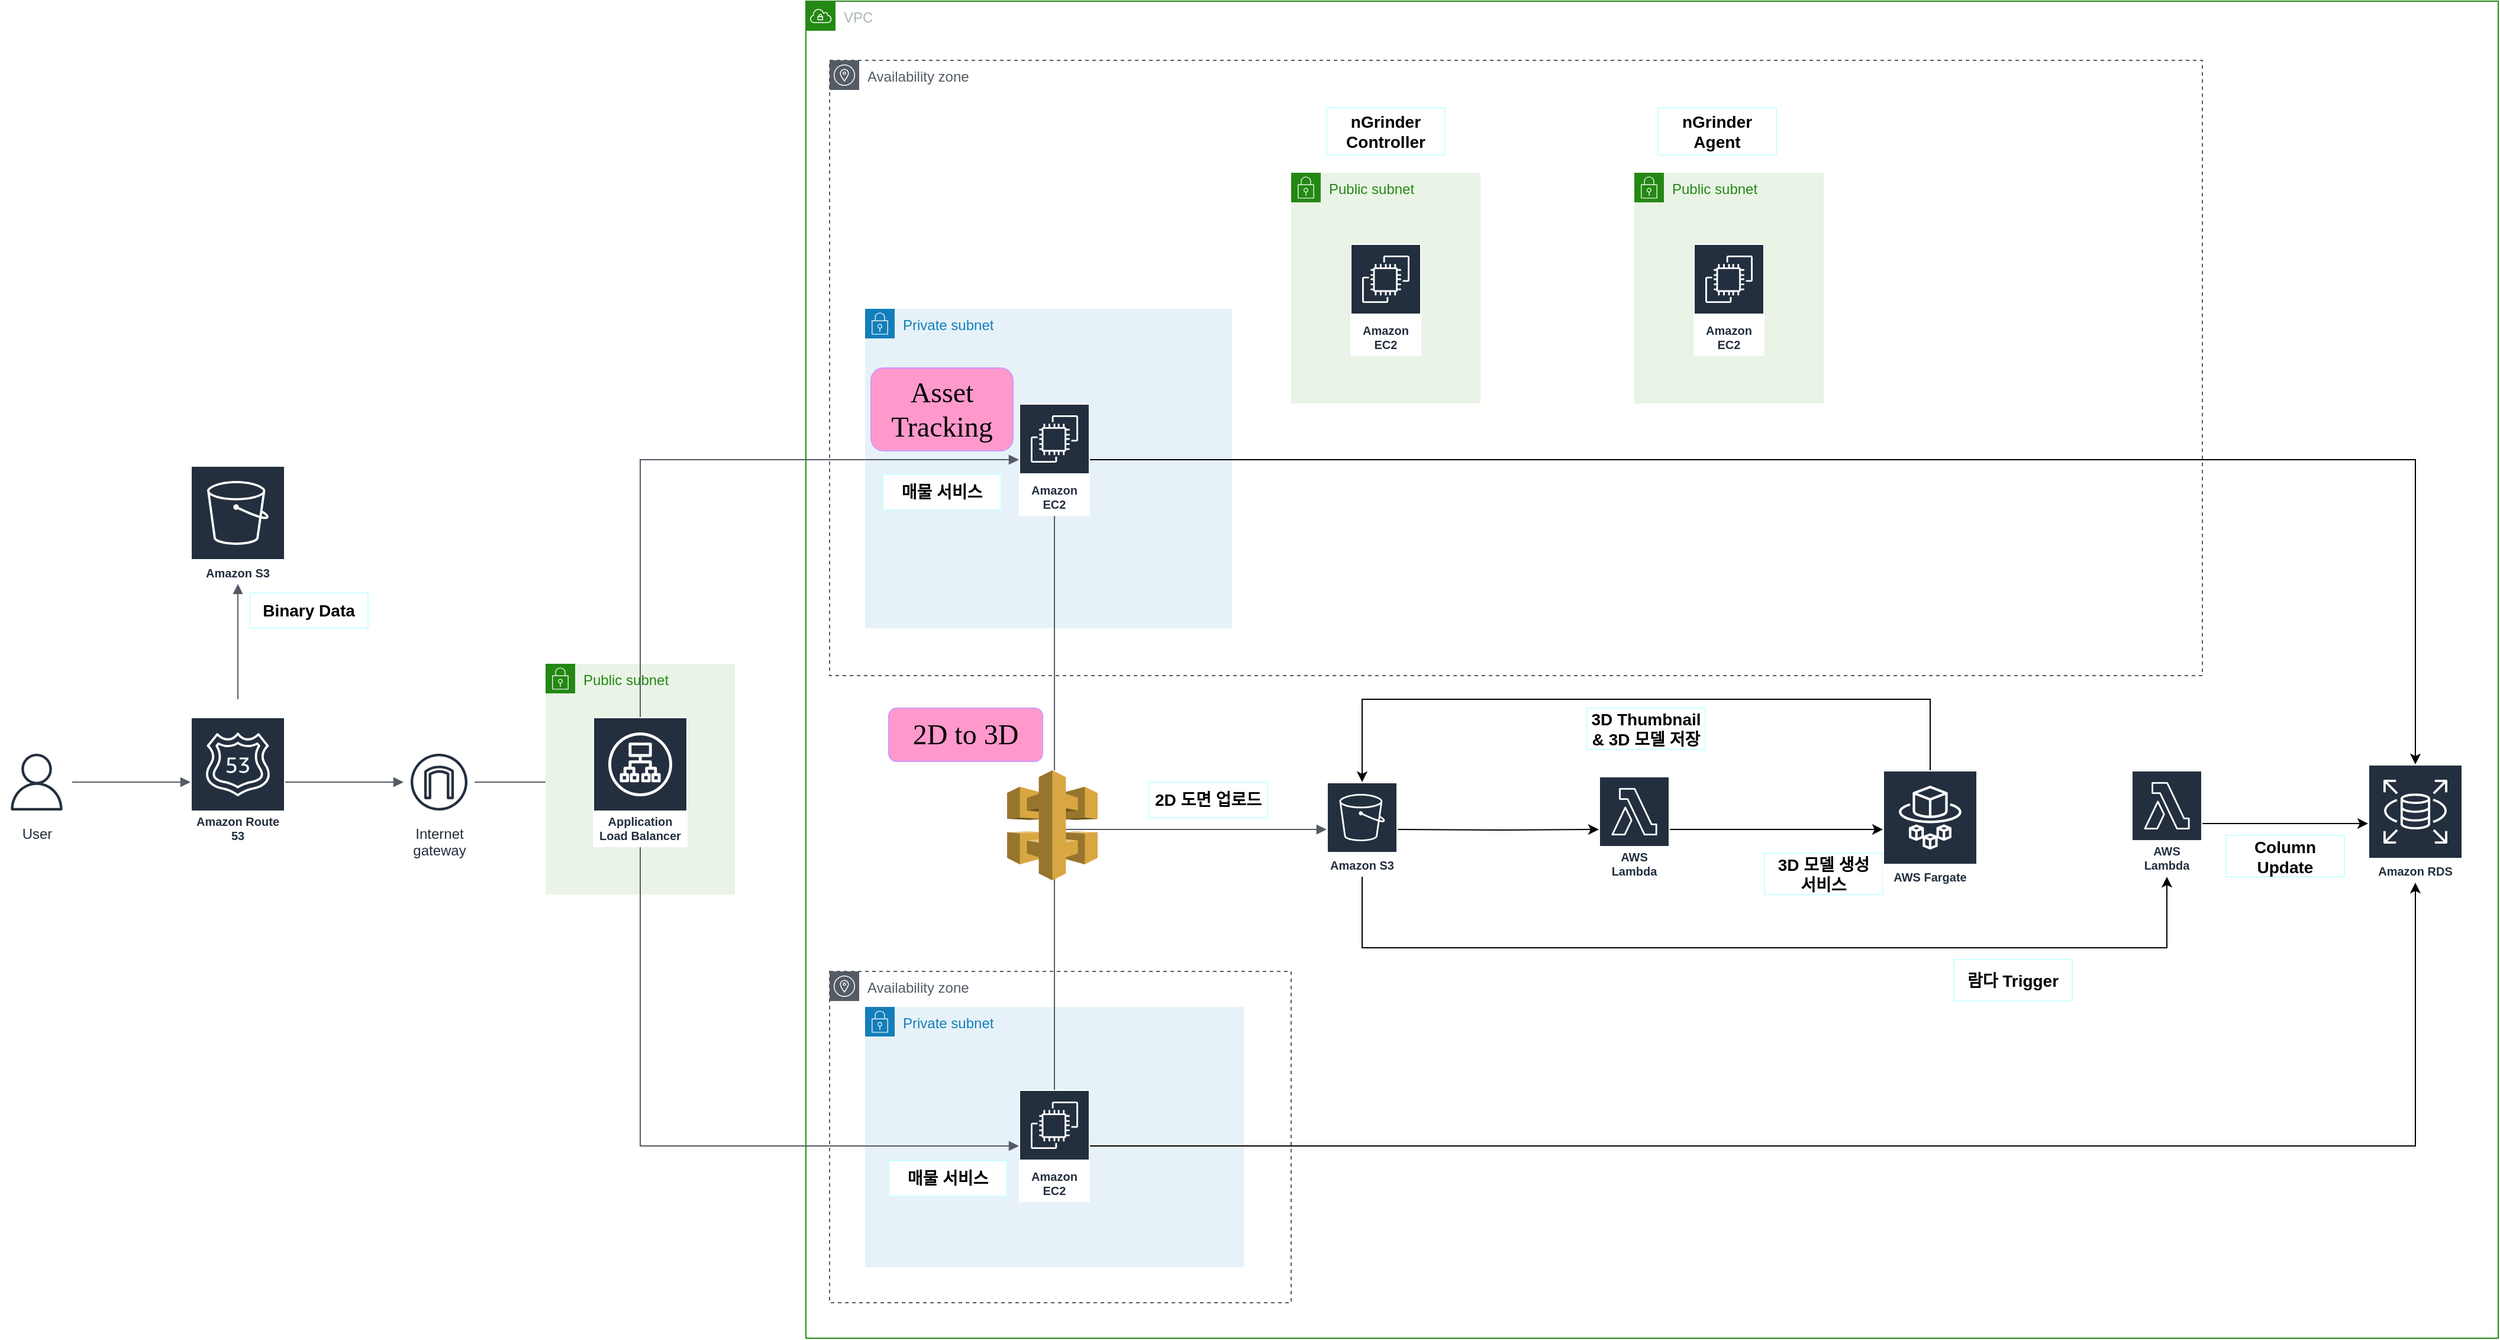 <mxfile version="20.5.3" type="github">
  <diagram id="oRE_cCWt2zf3UAjkB4wK" name="페이지-1">
    <mxGraphModel dx="1691" dy="1462" grid="1" gridSize="10" guides="1" tooltips="1" connect="1" arrows="1" fold="1" page="1" pageScale="1" pageWidth="827" pageHeight="1169" math="0" shadow="0">
      <root>
        <mxCell id="0" />
        <mxCell id="1" parent="0" />
        <mxCell id="5vfyrUOiTw-HqMpe8hi3-8" value="User" style="sketch=0;outlineConnect=0;fontColor=#232F3E;gradientColor=none;strokeColor=#232F3E;fillColor=#ffffff;dashed=0;verticalLabelPosition=bottom;verticalAlign=top;align=center;html=1;fontSize=12;fontStyle=0;aspect=fixed;shape=mxgraph.aws4.resourceIcon;resIcon=mxgraph.aws4.user;" parent="1" vertex="1">
          <mxGeometry x="30" y="860" width="60" height="60" as="geometry" />
        </mxCell>
        <mxCell id="5vfyrUOiTw-HqMpe8hi3-19" value="Amazon S3" style="sketch=0;outlineConnect=0;fontColor=#232F3E;gradientColor=none;strokeColor=#ffffff;fillColor=#232F3E;dashed=0;verticalLabelPosition=middle;verticalAlign=bottom;align=center;html=1;whiteSpace=wrap;fontSize=10;fontStyle=1;spacing=3;shape=mxgraph.aws4.productIcon;prIcon=mxgraph.aws4.s3;" parent="1" vertex="1">
          <mxGeometry x="190" y="622.5" width="80" height="100" as="geometry" />
        </mxCell>
        <mxCell id="5vfyrUOiTw-HqMpe8hi3-22" value="VPC" style="points=[[0,0],[0.25,0],[0.5,0],[0.75,0],[1,0],[1,0.25],[1,0.5],[1,0.75],[1,1],[0.75,1],[0.5,1],[0.25,1],[0,1],[0,0.75],[0,0.5],[0,0.25]];outlineConnect=0;gradientColor=none;html=1;whiteSpace=wrap;fontSize=12;fontStyle=0;container=0;pointerEvents=0;collapsible=0;recursiveResize=0;shape=mxgraph.aws4.group;grIcon=mxgraph.aws4.group_vpc;strokeColor=#248814;fillColor=none;verticalAlign=top;align=left;spacingLeft=30;fontColor=#AAB7B8;dashed=0;" parent="1" vertex="1">
          <mxGeometry x="710" y="230" width="1430" height="1130" as="geometry" />
        </mxCell>
        <mxCell id="5vfyrUOiTw-HqMpe8hi3-23" value="Amazon Route 53" style="sketch=0;outlineConnect=0;fontColor=#232F3E;gradientColor=none;strokeColor=#ffffff;fillColor=#232F3E;dashed=0;verticalLabelPosition=middle;verticalAlign=bottom;align=center;html=1;whiteSpace=wrap;fontSize=10;fontStyle=1;spacing=3;shape=mxgraph.aws4.productIcon;prIcon=mxgraph.aws4.route_53;" parent="1" vertex="1">
          <mxGeometry x="190" y="835" width="80" height="110" as="geometry" />
        </mxCell>
        <mxCell id="5vfyrUOiTw-HqMpe8hi3-24" value="Internet&#xa;gateway" style="sketch=0;outlineConnect=0;fontColor=#232F3E;gradientColor=none;strokeColor=#232F3E;fillColor=#ffffff;dashed=0;verticalLabelPosition=bottom;verticalAlign=top;align=center;html=1;fontSize=12;fontStyle=0;aspect=fixed;shape=mxgraph.aws4.resourceIcon;resIcon=mxgraph.aws4.internet_gateway;" parent="1" vertex="1">
          <mxGeometry x="370" y="860" width="60" height="60" as="geometry" />
        </mxCell>
        <mxCell id="5vfyrUOiTw-HqMpe8hi3-27" value="" style="edgeStyle=orthogonalEdgeStyle;html=1;endArrow=none;elbow=vertical;startArrow=block;startFill=1;strokeColor=#545B64;rounded=0;" parent="1" source="5vfyrUOiTw-HqMpe8hi3-23" target="5vfyrUOiTw-HqMpe8hi3-8" edge="1">
          <mxGeometry width="100" relative="1" as="geometry">
            <mxPoint x="360" y="760" as="sourcePoint" />
            <mxPoint x="520" y="610" as="targetPoint" />
          </mxGeometry>
        </mxCell>
        <mxCell id="5vfyrUOiTw-HqMpe8hi3-28" value="" style="edgeStyle=orthogonalEdgeStyle;html=1;endArrow=none;elbow=vertical;startArrow=block;startFill=1;strokeColor=#545B64;rounded=0;" parent="1" source="5vfyrUOiTw-HqMpe8hi3-24" target="5vfyrUOiTw-HqMpe8hi3-23" edge="1">
          <mxGeometry width="100" relative="1" as="geometry">
            <mxPoint x="360" y="550" as="sourcePoint" />
            <mxPoint x="370" y="860" as="targetPoint" />
          </mxGeometry>
        </mxCell>
        <mxCell id="5vfyrUOiTw-HqMpe8hi3-29" value="" style="edgeStyle=orthogonalEdgeStyle;html=1;endArrow=none;elbow=vertical;startArrow=block;startFill=1;strokeColor=#545B64;rounded=0;" parent="1" source="5vfyrUOiTw-HqMpe8hi3-26" target="5vfyrUOiTw-HqMpe8hi3-24" edge="1">
          <mxGeometry width="100" relative="1" as="geometry">
            <mxPoint x="370" y="490" as="sourcePoint" />
            <mxPoint x="370" y="595" as="targetPoint" />
          </mxGeometry>
        </mxCell>
        <mxCell id="5vfyrUOiTw-HqMpe8hi3-44" value="" style="edgeStyle=orthogonalEdgeStyle;html=1;endArrow=none;elbow=vertical;startArrow=block;startFill=1;strokeColor=#545B64;rounded=0;" parent="1" source="5vfyrUOiTw-HqMpe8hi3-19" edge="1">
          <mxGeometry width="100" relative="1" as="geometry">
            <mxPoint x="320" y="770.0" as="sourcePoint" />
            <mxPoint x="230" y="820" as="targetPoint" />
          </mxGeometry>
        </mxCell>
        <mxCell id="5vfyrUOiTw-HqMpe8hi3-20" value="Public subnet" style="points=[[0,0],[0.25,0],[0.5,0],[0.75,0],[1,0],[1,0.25],[1,0.5],[1,0.75],[1,1],[0.75,1],[0.5,1],[0.25,1],[0,1],[0,0.75],[0,0.5],[0,0.25]];outlineConnect=0;gradientColor=none;html=1;whiteSpace=wrap;fontSize=12;fontStyle=0;container=1;pointerEvents=0;collapsible=0;recursiveResize=0;shape=mxgraph.aws4.group;grIcon=mxgraph.aws4.group_security_group;grStroke=0;strokeColor=#248814;fillColor=#E9F3E6;verticalAlign=top;align=left;spacingLeft=30;fontColor=#248814;dashed=0;" parent="1" vertex="1">
          <mxGeometry x="490" y="790" width="160" height="195" as="geometry" />
        </mxCell>
        <mxCell id="5vfyrUOiTw-HqMpe8hi3-26" value="Application Load Balancer" style="sketch=0;outlineConnect=0;fontColor=#232F3E;gradientColor=none;strokeColor=#ffffff;fillColor=#232F3E;dashed=0;verticalLabelPosition=middle;verticalAlign=bottom;align=center;html=1;whiteSpace=wrap;fontSize=10;fontStyle=1;spacing=3;shape=mxgraph.aws4.productIcon;prIcon=mxgraph.aws4.application_load_balancer;" parent="5vfyrUOiTw-HqMpe8hi3-20" vertex="1">
          <mxGeometry x="40" y="45" width="80" height="110" as="geometry" />
        </mxCell>
        <mxCell id="5vfyrUOiTw-HqMpe8hi3-33" value="Availability zone" style="sketch=0;outlineConnect=0;gradientColor=none;html=1;whiteSpace=wrap;fontSize=12;fontStyle=0;shape=mxgraph.aws4.group;grIcon=mxgraph.aws4.group_availability_zone;strokeColor=#545B64;fillColor=none;verticalAlign=top;align=left;spacingLeft=30;fontColor=#545B64;dashed=1;" parent="1" vertex="1">
          <mxGeometry x="730" y="280" width="1160" height="520" as="geometry" />
        </mxCell>
        <mxCell id="5vfyrUOiTw-HqMpe8hi3-34" value="Private subnet" style="points=[[0,0],[0.25,0],[0.5,0],[0.75,0],[1,0],[1,0.25],[1,0.5],[1,0.75],[1,1],[0.75,1],[0.5,1],[0.25,1],[0,1],[0,0.75],[0,0.5],[0,0.25]];outlineConnect=0;gradientColor=none;html=1;whiteSpace=wrap;fontSize=12;fontStyle=0;container=0;pointerEvents=0;collapsible=0;recursiveResize=0;shape=mxgraph.aws4.group;grIcon=mxgraph.aws4.group_security_group;grStroke=0;strokeColor=#147EBA;fillColor=#E6F2F8;verticalAlign=top;align=left;spacingLeft=30;fontColor=#147EBA;dashed=0;" parent="1" vertex="1">
          <mxGeometry x="760" y="490" width="310" height="270" as="geometry" />
        </mxCell>
        <mxCell id="4corxkDNu8vjrxTdRdim-2" style="edgeStyle=orthogonalEdgeStyle;rounded=0;orthogonalLoop=1;jettySize=auto;html=1;" edge="1" parent="1" source="5vfyrUOiTw-HqMpe8hi3-35" target="zVmmlv8dViHp-MPRbIch-7">
          <mxGeometry relative="1" as="geometry" />
        </mxCell>
        <mxCell id="5vfyrUOiTw-HqMpe8hi3-35" value="Amazon EC2" style="sketch=0;outlineConnect=0;fontColor=#232F3E;gradientColor=none;strokeColor=#ffffff;fillColor=#232F3E;dashed=0;verticalLabelPosition=middle;verticalAlign=bottom;align=center;html=1;whiteSpace=wrap;fontSize=10;fontStyle=1;spacing=3;shape=mxgraph.aws4.productIcon;prIcon=mxgraph.aws4.ec2;" parent="1" vertex="1">
          <mxGeometry x="890" y="570" width="60" height="95" as="geometry" />
        </mxCell>
        <mxCell id="5vfyrUOiTw-HqMpe8hi3-37" value="" style="edgeStyle=orthogonalEdgeStyle;html=1;endArrow=none;elbow=vertical;startArrow=block;startFill=1;strokeColor=#545B64;rounded=0;" parent="1" source="5vfyrUOiTw-HqMpe8hi3-35" target="5vfyrUOiTw-HqMpe8hi3-26" edge="1">
          <mxGeometry width="100" relative="1" as="geometry">
            <mxPoint x="540" y="830.0" as="sourcePoint" />
            <mxPoint x="440" y="830.0" as="targetPoint" />
          </mxGeometry>
        </mxCell>
        <mxCell id="5vfyrUOiTw-HqMpe8hi3-46" value="&lt;font style=&quot;font-size: 14px;&quot;&gt;&lt;b style=&quot;&quot;&gt;매물 서비스&lt;/b&gt;&lt;/font&gt;" style="text;html=1;strokeColor=#CCFFFF;fillColor=#FFFFFF;align=center;verticalAlign=middle;whiteSpace=wrap;rounded=0;" parent="1" vertex="1">
          <mxGeometry x="775" y="630" width="100" height="30" as="geometry" />
        </mxCell>
        <mxCell id="5vfyrUOiTw-HqMpe8hi3-52" value="&lt;font style=&quot;font-size: 14px;&quot;&gt;&lt;b style=&quot;&quot;&gt;3D 모델 생성 &lt;br&gt;서비스&lt;/b&gt;&lt;/font&gt;" style="text;html=1;strokeColor=#CCFFFF;fillColor=#FFFFFF;align=center;verticalAlign=middle;whiteSpace=wrap;rounded=0;" parent="1" vertex="1">
          <mxGeometry x="1520" y="950" width="100" height="35" as="geometry" />
        </mxCell>
        <mxCell id="zVmmlv8dViHp-MPRbIch-13" style="edgeStyle=orthogonalEdgeStyle;rounded=0;orthogonalLoop=1;jettySize=auto;html=1;" parent="1" target="5vfyrUOiTw-HqMpe8hi3-62" edge="1">
          <mxGeometry relative="1" as="geometry">
            <mxPoint x="1210" y="930" as="sourcePoint" />
          </mxGeometry>
        </mxCell>
        <mxCell id="zVmmlv8dViHp-MPRbIch-15" style="edgeStyle=orthogonalEdgeStyle;rounded=0;orthogonalLoop=1;jettySize=auto;html=1;" parent="1" target="zVmmlv8dViHp-MPRbIch-8" edge="1">
          <mxGeometry relative="1" as="geometry">
            <mxPoint x="1180" y="970" as="sourcePoint" />
            <Array as="points">
              <mxPoint x="1180" y="1030" />
            </Array>
          </mxGeometry>
        </mxCell>
        <mxCell id="5vfyrUOiTw-HqMpe8hi3-61" value="Amazon S3" style="sketch=0;outlineConnect=0;fontColor=#232F3E;gradientColor=none;strokeColor=#ffffff;fillColor=#232F3E;dashed=0;verticalLabelPosition=middle;verticalAlign=bottom;align=center;html=1;whiteSpace=wrap;fontSize=10;fontStyle=1;spacing=3;shape=mxgraph.aws4.productIcon;prIcon=mxgraph.aws4.s3;" parent="1" vertex="1">
          <mxGeometry x="1150" y="890" width="60" height="80" as="geometry" />
        </mxCell>
        <mxCell id="zVmmlv8dViHp-MPRbIch-3" style="edgeStyle=orthogonalEdgeStyle;rounded=0;orthogonalLoop=1;jettySize=auto;html=1;" parent="1" source="5vfyrUOiTw-HqMpe8hi3-62" target="zVmmlv8dViHp-MPRbIch-1" edge="1">
          <mxGeometry relative="1" as="geometry" />
        </mxCell>
        <mxCell id="5vfyrUOiTw-HqMpe8hi3-62" value="AWS Lambda" style="sketch=0;outlineConnect=0;fontColor=#232F3E;gradientColor=none;strokeColor=#ffffff;fillColor=#232F3E;dashed=0;verticalLabelPosition=middle;verticalAlign=bottom;align=center;html=1;whiteSpace=wrap;fontSize=10;fontStyle=1;spacing=3;shape=mxgraph.aws4.productIcon;prIcon=mxgraph.aws4.lambda;" parent="1" vertex="1">
          <mxGeometry x="1380" y="885" width="60" height="90" as="geometry" />
        </mxCell>
        <mxCell id="5vfyrUOiTw-HqMpe8hi3-63" value="" style="edgeStyle=orthogonalEdgeStyle;html=1;endArrow=none;elbow=vertical;startArrow=none;startFill=1;strokeColor=#545B64;rounded=0;" parent="1" source="zVmmlv8dViHp-MPRbIch-20" target="5vfyrUOiTw-HqMpe8hi3-35" edge="1">
          <mxGeometry width="100" relative="1" as="geometry">
            <mxPoint x="1160" y="717.5" as="sourcePoint" />
            <mxPoint x="920" y="750" as="targetPoint" />
            <Array as="points">
              <mxPoint x="920" y="860" />
              <mxPoint x="920" y="860" />
            </Array>
          </mxGeometry>
        </mxCell>
        <mxCell id="5vfyrUOiTw-HqMpe8hi3-71" value="Availability zone" style="sketch=0;outlineConnect=0;gradientColor=none;html=1;whiteSpace=wrap;fontSize=12;fontStyle=0;shape=mxgraph.aws4.group;grIcon=mxgraph.aws4.group_availability_zone;strokeColor=#545B64;fillColor=none;verticalAlign=top;align=left;spacingLeft=30;fontColor=#545B64;dashed=1;" parent="1" vertex="1">
          <mxGeometry x="730" y="1050" width="390" height="280" as="geometry" />
        </mxCell>
        <mxCell id="5vfyrUOiTw-HqMpe8hi3-72" value="Private subnet" style="points=[[0,0],[0.25,0],[0.5,0],[0.75,0],[1,0],[1,0.25],[1,0.5],[1,0.75],[1,1],[0.75,1],[0.5,1],[0.25,1],[0,1],[0,0.75],[0,0.5],[0,0.25]];outlineConnect=0;gradientColor=none;html=1;whiteSpace=wrap;fontSize=12;fontStyle=0;container=0;pointerEvents=0;collapsible=0;recursiveResize=0;shape=mxgraph.aws4.group;grIcon=mxgraph.aws4.group_security_group;grStroke=0;strokeColor=#147EBA;fillColor=#E6F2F8;verticalAlign=top;align=left;spacingLeft=30;fontColor=#147EBA;dashed=0;" parent="1" vertex="1">
          <mxGeometry x="760" y="1080" width="320" height="220" as="geometry" />
        </mxCell>
        <mxCell id="4corxkDNu8vjrxTdRdim-3" style="edgeStyle=orthogonalEdgeStyle;rounded=0;orthogonalLoop=1;jettySize=auto;html=1;" edge="1" parent="1" source="5vfyrUOiTw-HqMpe8hi3-73" target="zVmmlv8dViHp-MPRbIch-7">
          <mxGeometry relative="1" as="geometry" />
        </mxCell>
        <mxCell id="5vfyrUOiTw-HqMpe8hi3-73" value="Amazon EC2" style="sketch=0;outlineConnect=0;fontColor=#232F3E;gradientColor=none;strokeColor=#ffffff;fillColor=#232F3E;dashed=0;verticalLabelPosition=middle;verticalAlign=bottom;align=center;html=1;whiteSpace=wrap;fontSize=10;fontStyle=1;spacing=3;shape=mxgraph.aws4.productIcon;prIcon=mxgraph.aws4.ec2;" parent="1" vertex="1">
          <mxGeometry x="890" y="1150" width="60" height="95" as="geometry" />
        </mxCell>
        <mxCell id="5vfyrUOiTw-HqMpe8hi3-76" value="&lt;font style=&quot;font-size: 14px;&quot;&gt;&lt;b style=&quot;&quot;&gt;매물 서비스&lt;/b&gt;&lt;/font&gt;" style="text;html=1;strokeColor=#CCFFFF;fillColor=#FFFFFF;align=center;verticalAlign=middle;whiteSpace=wrap;rounded=0;" parent="1" vertex="1">
          <mxGeometry x="780" y="1210" width="100" height="30" as="geometry" />
        </mxCell>
        <mxCell id="5vfyrUOiTw-HqMpe8hi3-84" value="" style="edgeStyle=orthogonalEdgeStyle;html=1;endArrow=none;elbow=vertical;startArrow=block;startFill=1;strokeColor=#545B64;rounded=0;" parent="1" source="5vfyrUOiTw-HqMpe8hi3-73" target="5vfyrUOiTw-HqMpe8hi3-26" edge="1">
          <mxGeometry width="100" relative="1" as="geometry">
            <mxPoint x="900" y="717.571" as="sourcePoint" />
            <mxPoint x="580.0" y="845" as="targetPoint" />
          </mxGeometry>
        </mxCell>
        <mxCell id="5vfyrUOiTw-HqMpe8hi3-85" value="" style="edgeStyle=orthogonalEdgeStyle;html=1;endArrow=none;elbow=vertical;startArrow=block;startFill=1;strokeColor=#545B64;rounded=0;" parent="1" source="5vfyrUOiTw-HqMpe8hi3-61" target="5vfyrUOiTw-HqMpe8hi3-73" edge="1">
          <mxGeometry width="100" relative="1" as="geometry">
            <mxPoint x="930" y="860" as="sourcePoint" />
            <mxPoint x="930" y="765" as="targetPoint" />
            <Array as="points" />
          </mxGeometry>
        </mxCell>
        <mxCell id="5vfyrUOiTw-HqMpe8hi3-87" value="&lt;font style=&quot;font-size: 14px;&quot;&gt;&lt;b style=&quot;&quot;&gt;Binary Data&lt;/b&gt;&lt;/font&gt;" style="text;html=1;strokeColor=#CCFFFF;fillColor=#FFFFFF;align=center;verticalAlign=middle;whiteSpace=wrap;rounded=0;" parent="1" vertex="1">
          <mxGeometry x="240" y="730" width="100" height="30" as="geometry" />
        </mxCell>
        <mxCell id="5vfyrUOiTw-HqMpe8hi3-96" value="&lt;font style=&quot;font-size: 14px;&quot;&gt;&lt;b style=&quot;&quot;&gt;2D 도면 업로드&lt;/b&gt;&lt;/font&gt;" style="text;html=1;strokeColor=#CCFFFF;fillColor=#FFFFFF;align=center;verticalAlign=middle;whiteSpace=wrap;rounded=0;" parent="1" vertex="1">
          <mxGeometry x="1000" y="890" width="100" height="30" as="geometry" />
        </mxCell>
        <mxCell id="zVmmlv8dViHp-MPRbIch-9" style="edgeStyle=orthogonalEdgeStyle;rounded=0;orthogonalLoop=1;jettySize=auto;html=1;" parent="1" source="zVmmlv8dViHp-MPRbIch-1" edge="1">
          <mxGeometry relative="1" as="geometry">
            <mxPoint x="1180" y="890" as="targetPoint" />
            <Array as="points">
              <mxPoint x="1660" y="820" />
              <mxPoint x="1180" y="820" />
            </Array>
          </mxGeometry>
        </mxCell>
        <mxCell id="zVmmlv8dViHp-MPRbIch-1" value="AWS Fargate" style="sketch=0;outlineConnect=0;fontColor=#232F3E;gradientColor=none;strokeColor=#ffffff;fillColor=#232F3E;dashed=0;verticalLabelPosition=middle;verticalAlign=bottom;align=center;html=1;whiteSpace=wrap;fontSize=10;fontStyle=1;spacing=3;shape=mxgraph.aws4.productIcon;prIcon=mxgraph.aws4.fargate;" parent="1" vertex="1">
          <mxGeometry x="1620" y="880" width="80" height="100" as="geometry" />
        </mxCell>
        <mxCell id="zVmmlv8dViHp-MPRbIch-7" value="Amazon RDS" style="sketch=0;outlineConnect=0;fontColor=#232F3E;gradientColor=none;strokeColor=#ffffff;fillColor=#232F3E;dashed=0;verticalLabelPosition=middle;verticalAlign=bottom;align=center;html=1;whiteSpace=wrap;fontSize=10;fontStyle=1;spacing=3;shape=mxgraph.aws4.productIcon;prIcon=mxgraph.aws4.rds;" parent="1" vertex="1">
          <mxGeometry x="2030" y="875" width="80" height="100" as="geometry" />
        </mxCell>
        <mxCell id="zVmmlv8dViHp-MPRbIch-17" style="edgeStyle=orthogonalEdgeStyle;rounded=0;orthogonalLoop=1;jettySize=auto;html=1;" parent="1" source="zVmmlv8dViHp-MPRbIch-8" target="zVmmlv8dViHp-MPRbIch-7" edge="1">
          <mxGeometry relative="1" as="geometry" />
        </mxCell>
        <mxCell id="zVmmlv8dViHp-MPRbIch-8" value="AWS Lambda" style="sketch=0;outlineConnect=0;fontColor=#232F3E;gradientColor=none;strokeColor=#ffffff;fillColor=#232F3E;dashed=0;verticalLabelPosition=middle;verticalAlign=bottom;align=center;html=1;whiteSpace=wrap;fontSize=10;fontStyle=1;spacing=3;shape=mxgraph.aws4.productIcon;prIcon=mxgraph.aws4.lambda;" parent="1" vertex="1">
          <mxGeometry x="1830" y="880" width="60" height="90" as="geometry" />
        </mxCell>
        <mxCell id="zVmmlv8dViHp-MPRbIch-10" value="&lt;span style=&quot;font-size: 14px;&quot;&gt;&lt;b&gt;3D Thumbnail &amp;amp; 3D 모델 저장&lt;/b&gt;&lt;/span&gt;" style="text;html=1;strokeColor=#CCFFFF;fillColor=#FFFFFF;align=center;verticalAlign=middle;whiteSpace=wrap;rounded=0;" parent="1" vertex="1">
          <mxGeometry x="1370" y="827.5" width="100" height="35" as="geometry" />
        </mxCell>
        <mxCell id="zVmmlv8dViHp-MPRbIch-18" value="&lt;span style=&quot;font-size: 14px;&quot;&gt;&lt;b&gt;람다 Trigger&lt;/b&gt;&lt;/span&gt;" style="text;html=1;strokeColor=#CCFFFF;fillColor=#FFFFFF;align=center;verticalAlign=middle;whiteSpace=wrap;rounded=0;" parent="1" vertex="1">
          <mxGeometry x="1680" y="1040" width="100" height="35" as="geometry" />
        </mxCell>
        <mxCell id="zVmmlv8dViHp-MPRbIch-19" value="&lt;span style=&quot;font-size: 14px;&quot;&gt;&lt;b&gt;Column Update&lt;/b&gt;&lt;/span&gt;" style="text;html=1;strokeColor=#CCFFFF;fillColor=#FFFFFF;align=center;verticalAlign=middle;whiteSpace=wrap;rounded=0;" parent="1" vertex="1">
          <mxGeometry x="1910" y="935" width="100" height="35" as="geometry" />
        </mxCell>
        <mxCell id="zVmmlv8dViHp-MPRbIch-20" value="" style="outlineConnect=0;dashed=0;verticalLabelPosition=bottom;verticalAlign=top;align=center;html=1;shape=mxgraph.aws3.api_gateway;fillColor=#D9A741;gradientColor=none;" parent="1" vertex="1">
          <mxGeometry x="880" y="880" width="76.5" height="93" as="geometry" />
        </mxCell>
        <mxCell id="4corxkDNu8vjrxTdRdim-4" value="&lt;font face=&quot;Verdana&quot; style=&quot;font-size: 24px;&quot;&gt;2D to 3D&lt;/font&gt;" style="rounded=1;whiteSpace=wrap;html=1;fillColor=#FF99CC;strokeColor=#CC99FF;" vertex="1" parent="1">
          <mxGeometry x="780" y="827.5" width="130" height="45" as="geometry" />
        </mxCell>
        <mxCell id="4corxkDNu8vjrxTdRdim-6" value="&lt;span style=&quot;font-size: 24px;&quot;&gt;&lt;font face=&quot;Verdana&quot;&gt;Asset Tracking&lt;/font&gt;&lt;/span&gt;" style="rounded=1;whiteSpace=wrap;html=1;fillColor=#FF99CC;strokeColor=#CC99FF;" vertex="1" parent="1">
          <mxGeometry x="765" y="540" width="120" height="70" as="geometry" />
        </mxCell>
        <mxCell id="4corxkDNu8vjrxTdRdim-7" value="Public subnet" style="points=[[0,0],[0.25,0],[0.5,0],[0.75,0],[1,0],[1,0.25],[1,0.5],[1,0.75],[1,1],[0.75,1],[0.5,1],[0.25,1],[0,1],[0,0.75],[0,0.5],[0,0.25]];outlineConnect=0;gradientColor=none;html=1;whiteSpace=wrap;fontSize=12;fontStyle=0;container=1;pointerEvents=0;collapsible=0;recursiveResize=0;shape=mxgraph.aws4.group;grIcon=mxgraph.aws4.group_security_group;grStroke=0;strokeColor=#248814;fillColor=#E9F3E6;verticalAlign=top;align=left;spacingLeft=30;fontColor=#248814;dashed=0;" vertex="1" parent="1">
          <mxGeometry x="1120" y="375" width="160" height="195" as="geometry" />
        </mxCell>
        <mxCell id="4corxkDNu8vjrxTdRdim-11" value="Amazon EC2" style="sketch=0;outlineConnect=0;fontColor=#232F3E;gradientColor=none;strokeColor=#ffffff;fillColor=#232F3E;dashed=0;verticalLabelPosition=middle;verticalAlign=bottom;align=center;html=1;whiteSpace=wrap;fontSize=10;fontStyle=1;spacing=3;shape=mxgraph.aws4.productIcon;prIcon=mxgraph.aws4.ec2;" vertex="1" parent="4corxkDNu8vjrxTdRdim-7">
          <mxGeometry x="50" y="60" width="60" height="95" as="geometry" />
        </mxCell>
        <mxCell id="4corxkDNu8vjrxTdRdim-12" value="Public subnet" style="points=[[0,0],[0.25,0],[0.5,0],[0.75,0],[1,0],[1,0.25],[1,0.5],[1,0.75],[1,1],[0.75,1],[0.5,1],[0.25,1],[0,1],[0,0.75],[0,0.5],[0,0.25]];outlineConnect=0;gradientColor=none;html=1;whiteSpace=wrap;fontSize=12;fontStyle=0;container=1;pointerEvents=0;collapsible=0;recursiveResize=0;shape=mxgraph.aws4.group;grIcon=mxgraph.aws4.group_security_group;grStroke=0;strokeColor=#248814;fillColor=#E9F3E6;verticalAlign=top;align=left;spacingLeft=30;fontColor=#248814;dashed=0;" vertex="1" parent="1">
          <mxGeometry x="1410" y="375" width="160" height="195" as="geometry" />
        </mxCell>
        <mxCell id="4corxkDNu8vjrxTdRdim-13" value="Amazon EC2" style="sketch=0;outlineConnect=0;fontColor=#232F3E;gradientColor=none;strokeColor=#ffffff;fillColor=#232F3E;dashed=0;verticalLabelPosition=middle;verticalAlign=bottom;align=center;html=1;whiteSpace=wrap;fontSize=10;fontStyle=1;spacing=3;shape=mxgraph.aws4.productIcon;prIcon=mxgraph.aws4.ec2;" vertex="1" parent="4corxkDNu8vjrxTdRdim-12">
          <mxGeometry x="50" y="60" width="60" height="95" as="geometry" />
        </mxCell>
        <mxCell id="4corxkDNu8vjrxTdRdim-14" value="&lt;font style=&quot;font-size: 14px;&quot;&gt;&lt;b style=&quot;&quot;&gt;nGrinder&lt;br&gt;Controller&lt;br&gt;&lt;/b&gt;&lt;/font&gt;" style="text;html=1;strokeColor=#CCFFFF;fillColor=#FFFFFF;align=center;verticalAlign=middle;whiteSpace=wrap;rounded=0;" vertex="1" parent="1">
          <mxGeometry x="1150" y="320" width="100" height="40" as="geometry" />
        </mxCell>
        <mxCell id="4corxkDNu8vjrxTdRdim-15" value="&lt;font style=&quot;font-size: 14px;&quot;&gt;&lt;b style=&quot;&quot;&gt;nGrinder&lt;br&gt;Agent&lt;br&gt;&lt;/b&gt;&lt;/font&gt;" style="text;html=1;strokeColor=#CCFFFF;fillColor=#FFFFFF;align=center;verticalAlign=middle;whiteSpace=wrap;rounded=0;" vertex="1" parent="1">
          <mxGeometry x="1430" y="320" width="100" height="40" as="geometry" />
        </mxCell>
      </root>
    </mxGraphModel>
  </diagram>
</mxfile>
